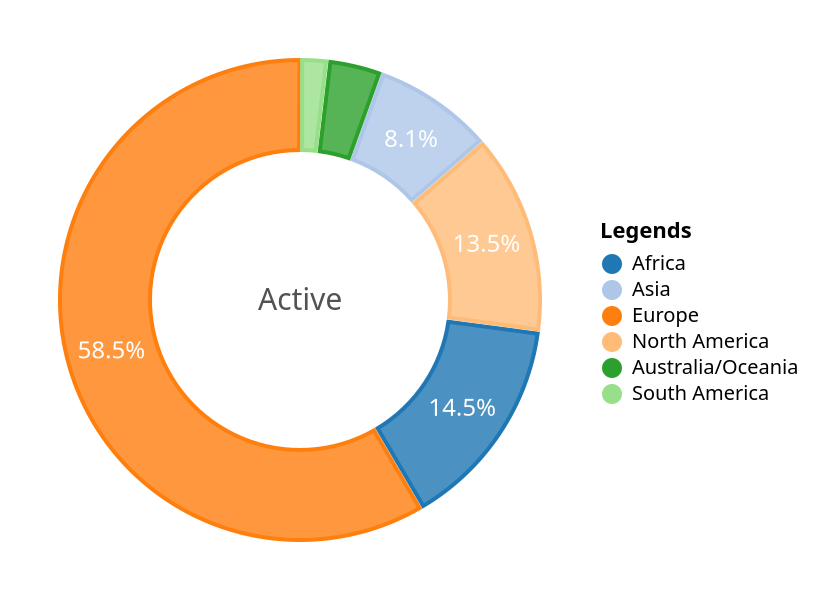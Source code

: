 {
  "$schema": "https://vega.github.io/schema/vega/v3.0.json",
  "width": 300,
  "height": 300,
  "autosize": "pad",
  "config": {"view": {"stroke": "transparent"}},
  "signals": [
    {"name": "startAngle", "value": 0},
    {"name": "endAngle", "value": 6.29},
    {"name": "padAngle", "value": 0},
    {"name": "sort", "value": true},
    {"name": "strokeWidth", "value": 2},
    {
      "name": "selected",
      "value": "",
      "on": [{"events": "mouseover", "update": "datum"}]
    }
  ],
  "data": [
    {
      "name": "table",
      "values": [
        {"Continent": "Africa", "Active": 914213},
        {"Continent": "Asia", "Active": 512741},
        {"Continent": "Europe", "Active": 3699294},
        {"Continent": "North America", "Active": 852293},
        {"Continent": "Australia/Oceania", "Active": 228346},
        {"Continent": "South America", "Active": 118606}
      ],
      "transform": [
        {
          "type": "pie",
          "field": "Active",
          "startAngle": {"signal": "startAngle"},
          "endAngle": {"signal": "endAngle"},
          "sort": {"signal": "sort"}
        }
      ]
    },
    {
      "name": "fieldSum",
      "source": "table",
      "transform": [
        {
          "type": "aggregate",
          "fields": ["Active"],
          "ops": ["sum"],
          "as": ["sum"]
        }
      ]
    }
  ],
  "legends": [
    {
      "fill": "color",
      "title": "Legends",
      "orient": "none",
      "padding": {"value": 10},
      "encode": {
        "symbols": {"enter": {"fillOpacity": {"value": 1}}},
        "legend": {
          "update": {
            "x": {
              "signal": "(width / 2) + if(selected && selected.Continent == datum.Continent, if(width >= height, height, width) / 2 * 1.1 * 0.8, if(width >= height, height, width) / 2 * 0.8)",
              "offset": 20
            },
            "y": {"signal": "(height / 2)", "offset": -50}
          }
        }
      }
    }
  ],
  "scales": [
    {"name": "color", "type": "ordinal", "range": {"scheme": "category20"}}
  ],
  "marks": [
    {
      "type": "arc",
      "from": {"data": "table"},
      "encode": {
        "enter": {
          "fill": {"scale": "color", "field": "Continent"},
          "x": {"signal": "width / 2"},
          "y": {"signal": "height / 2"}
        },
        "update": {
          "startAngle": {"field": "startAngle"},
          "endAngle": {"field": "endAngle"},
          "padAngle": {
            "signal": "if(selected && selected.Continent == datum.Continent, 0.015, 0.015)"
          },
          "innerRadius": {
            "signal": "if(selected && selected.Continent == datum.Continent, if(width >= height, height, width) / 2 * 0.45, if(width >= height, height, width) / 2 * 0.5)"
          },
          "outerRadius": {
            "signal": "if(selected && selected.Continent == datum.Continent, if(width >= height, height, width) / 2 * 1.05 * 0.8, if(width >= height, height, width) / 2 * 0.8)"
          },
          "opacity": {
            "signal": "if(selected && selected.Continent !== datum.Continent, 1, 1)"
          },
          "stroke": {"signal": "scale('color', datum.Continent)"},
          "strokeWidth": {"signal": "strokeWidth"},
          "fillOpacity": {
            "signal": "if(selected && selected.Continent == datum.Continent, 0.8, 0.8)"
          },
          "tooltip": {
            "signal": "{'Continent': datum.Continent, 'Active': datum.Active}"
          }
        }
      }
    },
    {
      "type": "text",
      "encode": {
        "enter": {"fill": {"value": "#525252"}, "text": {"value": ""}},
        "update": {
          "opacity": {"value": 2},
          "x": {"signal": "width / 2"},
          "y": {"signal": "height / 2"},
          "align": {"value": "center"},
          "baseline": {"value": "middle"},
          "fontSize": {"signal": "if(width >= height, height, width) * 0.05"},
          "text": {"value": "Active"}
        }
      }
    },
    {
      "name": "mark_recovered",
      "type": "text",
      "from": {"data": "table"},
      "encode": {
        "enter": {
          "text": {
            "signal": "if(datum['endAngle'] - datum['startAngle'] < 0.3, '', format((datum['endAngle'] - datum['startAngle']) / (2 * PI), '.1%'))"
          },
          "x": {"signal": "if(width >= height, height, width) / 2"},
          "y": {"signal": "if(width >= height, height, width) / 2"},
          "radius": {
            "signal": "if(selected && selected.Continent == datum.Continent, if(width >= height, height, width) / 2 * 1.05 * 0.65, if(width >= height, height, width) / 2 * 0.65)"
          },
          "theta": {"signal": "(datum['startAngle'] + datum['endAngle'])/2"},
          "fill": {"value": "#FFFFFF"},
          "fontSize": {"value": 12},
          "align": {"value": "center"},
          "baseline": {"value": "middle"}
        }
      }
    }
  ]
}